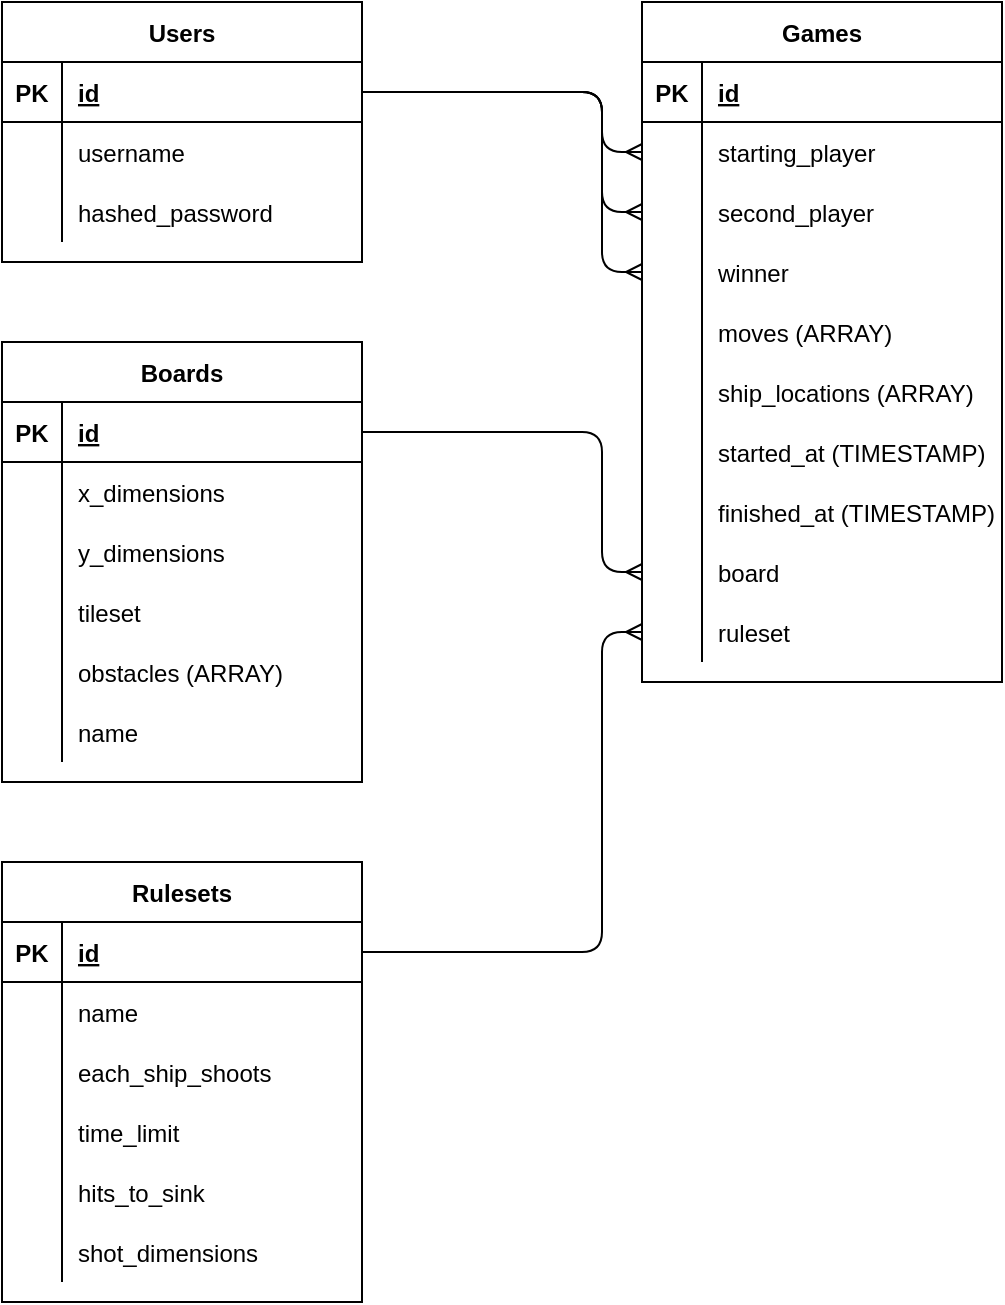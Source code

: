 <mxfile version="14.6.5" type="device"><diagram id="R2lEEEUBdFMjLlhIrx00" name="Page-1"><mxGraphModel dx="1131" dy="788" grid="1" gridSize="10" guides="1" tooltips="1" connect="1" arrows="1" fold="1" page="1" pageScale="1" pageWidth="850" pageHeight="1100" math="0" shadow="0" extFonts="Permanent Marker^https://fonts.googleapis.com/css?family=Permanent+Marker"><root><mxCell id="0"/><mxCell id="1" parent="0"/><mxCell id="bT2ivWCN2r1hV7iVX9Qi-18" value="Users" style="shape=table;startSize=30;container=1;collapsible=1;childLayout=tableLayout;fixedRows=1;rowLines=0;fontStyle=1;align=center;resizeLast=1;" parent="1" vertex="1"><mxGeometry x="100" y="190" width="180" height="130" as="geometry"/></mxCell><mxCell id="bT2ivWCN2r1hV7iVX9Qi-19" value="" style="shape=partialRectangle;collapsible=0;dropTarget=0;pointerEvents=0;fillColor=none;top=0;left=0;bottom=1;right=0;points=[[0,0.5],[1,0.5]];portConstraint=eastwest;" parent="bT2ivWCN2r1hV7iVX9Qi-18" vertex="1"><mxGeometry y="30" width="180" height="30" as="geometry"/></mxCell><mxCell id="bT2ivWCN2r1hV7iVX9Qi-20" value="PK" style="shape=partialRectangle;connectable=0;fillColor=none;top=0;left=0;bottom=0;right=0;fontStyle=1;overflow=hidden;" parent="bT2ivWCN2r1hV7iVX9Qi-19" vertex="1"><mxGeometry width="30" height="30" as="geometry"/></mxCell><mxCell id="bT2ivWCN2r1hV7iVX9Qi-21" value="id" style="shape=partialRectangle;connectable=0;fillColor=none;top=0;left=0;bottom=0;right=0;align=left;spacingLeft=6;fontStyle=5;overflow=hidden;" parent="bT2ivWCN2r1hV7iVX9Qi-19" vertex="1"><mxGeometry x="30" width="150" height="30" as="geometry"/></mxCell><mxCell id="bT2ivWCN2r1hV7iVX9Qi-22" value="" style="shape=partialRectangle;collapsible=0;dropTarget=0;pointerEvents=0;fillColor=none;top=0;left=0;bottom=0;right=0;points=[[0,0.5],[1,0.5]];portConstraint=eastwest;" parent="bT2ivWCN2r1hV7iVX9Qi-18" vertex="1"><mxGeometry y="60" width="180" height="30" as="geometry"/></mxCell><mxCell id="bT2ivWCN2r1hV7iVX9Qi-23" value="" style="shape=partialRectangle;connectable=0;fillColor=none;top=0;left=0;bottom=0;right=0;editable=1;overflow=hidden;" parent="bT2ivWCN2r1hV7iVX9Qi-22" vertex="1"><mxGeometry width="30" height="30" as="geometry"/></mxCell><mxCell id="bT2ivWCN2r1hV7iVX9Qi-24" value="username" style="shape=partialRectangle;connectable=0;fillColor=none;top=0;left=0;bottom=0;right=0;align=left;spacingLeft=6;overflow=hidden;" parent="bT2ivWCN2r1hV7iVX9Qi-22" vertex="1"><mxGeometry x="30" width="150" height="30" as="geometry"/></mxCell><mxCell id="bT2ivWCN2r1hV7iVX9Qi-25" value="" style="shape=partialRectangle;collapsible=0;dropTarget=0;pointerEvents=0;fillColor=none;top=0;left=0;bottom=0;right=0;points=[[0,0.5],[1,0.5]];portConstraint=eastwest;" parent="bT2ivWCN2r1hV7iVX9Qi-18" vertex="1"><mxGeometry y="90" width="180" height="30" as="geometry"/></mxCell><mxCell id="bT2ivWCN2r1hV7iVX9Qi-26" value="" style="shape=partialRectangle;connectable=0;fillColor=none;top=0;left=0;bottom=0;right=0;editable=1;overflow=hidden;" parent="bT2ivWCN2r1hV7iVX9Qi-25" vertex="1"><mxGeometry width="30" height="30" as="geometry"/></mxCell><mxCell id="bT2ivWCN2r1hV7iVX9Qi-27" value="hashed_password" style="shape=partialRectangle;connectable=0;fillColor=none;top=0;left=0;bottom=0;right=0;align=left;spacingLeft=6;overflow=hidden;" parent="bT2ivWCN2r1hV7iVX9Qi-25" vertex="1"><mxGeometry x="30" width="150" height="30" as="geometry"/></mxCell><mxCell id="bT2ivWCN2r1hV7iVX9Qi-31" value="Games" style="shape=table;startSize=30;container=1;collapsible=1;childLayout=tableLayout;fixedRows=1;rowLines=0;fontStyle=1;align=center;resizeLast=1;" parent="1" vertex="1"><mxGeometry x="420" y="190" width="180" height="340" as="geometry"/></mxCell><mxCell id="bT2ivWCN2r1hV7iVX9Qi-32" value="" style="shape=partialRectangle;collapsible=0;dropTarget=0;pointerEvents=0;fillColor=none;top=0;left=0;bottom=1;right=0;points=[[0,0.5],[1,0.5]];portConstraint=eastwest;" parent="bT2ivWCN2r1hV7iVX9Qi-31" vertex="1"><mxGeometry y="30" width="180" height="30" as="geometry"/></mxCell><mxCell id="bT2ivWCN2r1hV7iVX9Qi-33" value="PK" style="shape=partialRectangle;connectable=0;fillColor=none;top=0;left=0;bottom=0;right=0;fontStyle=1;overflow=hidden;" parent="bT2ivWCN2r1hV7iVX9Qi-32" vertex="1"><mxGeometry width="30" height="30" as="geometry"/></mxCell><mxCell id="bT2ivWCN2r1hV7iVX9Qi-34" value="id" style="shape=partialRectangle;connectable=0;fillColor=none;top=0;left=0;bottom=0;right=0;align=left;spacingLeft=6;fontStyle=5;overflow=hidden;" parent="bT2ivWCN2r1hV7iVX9Qi-32" vertex="1"><mxGeometry x="30" width="150" height="30" as="geometry"/></mxCell><mxCell id="bT2ivWCN2r1hV7iVX9Qi-35" value="" style="shape=partialRectangle;collapsible=0;dropTarget=0;pointerEvents=0;fillColor=none;top=0;left=0;bottom=0;right=0;points=[[0,0.5],[1,0.5]];portConstraint=eastwest;" parent="bT2ivWCN2r1hV7iVX9Qi-31" vertex="1"><mxGeometry y="60" width="180" height="30" as="geometry"/></mxCell><mxCell id="bT2ivWCN2r1hV7iVX9Qi-36" value="" style="shape=partialRectangle;connectable=0;fillColor=none;top=0;left=0;bottom=0;right=0;editable=1;overflow=hidden;" parent="bT2ivWCN2r1hV7iVX9Qi-35" vertex="1"><mxGeometry width="30" height="30" as="geometry"/></mxCell><mxCell id="bT2ivWCN2r1hV7iVX9Qi-37" value="starting_player" style="shape=partialRectangle;connectable=0;fillColor=none;top=0;left=0;bottom=0;right=0;align=left;spacingLeft=6;overflow=hidden;" parent="bT2ivWCN2r1hV7iVX9Qi-35" vertex="1"><mxGeometry x="30" width="150" height="30" as="geometry"/></mxCell><mxCell id="bT2ivWCN2r1hV7iVX9Qi-38" value="" style="shape=partialRectangle;collapsible=0;dropTarget=0;pointerEvents=0;fillColor=none;top=0;left=0;bottom=0;right=0;points=[[0,0.5],[1,0.5]];portConstraint=eastwest;" parent="bT2ivWCN2r1hV7iVX9Qi-31" vertex="1"><mxGeometry y="90" width="180" height="30" as="geometry"/></mxCell><mxCell id="bT2ivWCN2r1hV7iVX9Qi-39" value="" style="shape=partialRectangle;connectable=0;fillColor=none;top=0;left=0;bottom=0;right=0;editable=1;overflow=hidden;" parent="bT2ivWCN2r1hV7iVX9Qi-38" vertex="1"><mxGeometry width="30" height="30" as="geometry"/></mxCell><mxCell id="bT2ivWCN2r1hV7iVX9Qi-40" value="second_player" style="shape=partialRectangle;connectable=0;fillColor=none;top=0;left=0;bottom=0;right=0;align=left;spacingLeft=6;overflow=hidden;" parent="bT2ivWCN2r1hV7iVX9Qi-38" vertex="1"><mxGeometry x="30" width="150" height="30" as="geometry"/></mxCell><mxCell id="bT2ivWCN2r1hV7iVX9Qi-49" value="" style="shape=partialRectangle;collapsible=0;dropTarget=0;pointerEvents=0;fillColor=none;top=0;left=0;bottom=0;right=0;points=[[0,0.5],[1,0.5]];portConstraint=eastwest;" parent="bT2ivWCN2r1hV7iVX9Qi-31" vertex="1"><mxGeometry y="120" width="180" height="30" as="geometry"/></mxCell><mxCell id="bT2ivWCN2r1hV7iVX9Qi-50" value="" style="shape=partialRectangle;connectable=0;fillColor=none;top=0;left=0;bottom=0;right=0;editable=1;overflow=hidden;" parent="bT2ivWCN2r1hV7iVX9Qi-49" vertex="1"><mxGeometry width="30" height="30" as="geometry"/></mxCell><mxCell id="bT2ivWCN2r1hV7iVX9Qi-51" value="winner" style="shape=partialRectangle;connectable=0;fillColor=none;top=0;left=0;bottom=0;right=0;align=left;spacingLeft=6;overflow=hidden;" parent="bT2ivWCN2r1hV7iVX9Qi-49" vertex="1"><mxGeometry x="30" width="150" height="30" as="geometry"/></mxCell><mxCell id="bT2ivWCN2r1hV7iVX9Qi-55" value="" style="shape=partialRectangle;collapsible=0;dropTarget=0;pointerEvents=0;fillColor=none;top=0;left=0;bottom=0;right=0;points=[[0,0.5],[1,0.5]];portConstraint=eastwest;" parent="bT2ivWCN2r1hV7iVX9Qi-31" vertex="1"><mxGeometry y="150" width="180" height="30" as="geometry"/></mxCell><mxCell id="bT2ivWCN2r1hV7iVX9Qi-56" value="" style="shape=partialRectangle;connectable=0;fillColor=none;top=0;left=0;bottom=0;right=0;editable=1;overflow=hidden;" parent="bT2ivWCN2r1hV7iVX9Qi-55" vertex="1"><mxGeometry width="30" height="30" as="geometry"/></mxCell><mxCell id="bT2ivWCN2r1hV7iVX9Qi-57" value="moves (ARRAY)" style="shape=partialRectangle;connectable=0;fillColor=none;top=0;left=0;bottom=0;right=0;align=left;spacingLeft=6;overflow=hidden;" parent="bT2ivWCN2r1hV7iVX9Qi-55" vertex="1"><mxGeometry x="30" width="150" height="30" as="geometry"/></mxCell><mxCell id="bT2ivWCN2r1hV7iVX9Qi-94" value="" style="shape=partialRectangle;collapsible=0;dropTarget=0;pointerEvents=0;fillColor=none;top=0;left=0;bottom=0;right=0;points=[[0,0.5],[1,0.5]];portConstraint=eastwest;" parent="bT2ivWCN2r1hV7iVX9Qi-31" vertex="1"><mxGeometry y="180" width="180" height="30" as="geometry"/></mxCell><mxCell id="bT2ivWCN2r1hV7iVX9Qi-95" value="" style="shape=partialRectangle;connectable=0;fillColor=none;top=0;left=0;bottom=0;right=0;editable=1;overflow=hidden;" parent="bT2ivWCN2r1hV7iVX9Qi-94" vertex="1"><mxGeometry width="30" height="30" as="geometry"/></mxCell><mxCell id="bT2ivWCN2r1hV7iVX9Qi-96" value="ship_locations (ARRAY)" style="shape=partialRectangle;connectable=0;fillColor=none;top=0;left=0;bottom=0;right=0;align=left;spacingLeft=6;overflow=hidden;" parent="bT2ivWCN2r1hV7iVX9Qi-94" vertex="1"><mxGeometry x="30" width="150" height="30" as="geometry"/></mxCell><mxCell id="bT2ivWCN2r1hV7iVX9Qi-59" value="" style="shape=partialRectangle;collapsible=0;dropTarget=0;pointerEvents=0;fillColor=none;top=0;left=0;bottom=0;right=0;points=[[0,0.5],[1,0.5]];portConstraint=eastwest;" parent="bT2ivWCN2r1hV7iVX9Qi-31" vertex="1"><mxGeometry y="210" width="180" height="30" as="geometry"/></mxCell><mxCell id="bT2ivWCN2r1hV7iVX9Qi-60" value="" style="shape=partialRectangle;connectable=0;fillColor=none;top=0;left=0;bottom=0;right=0;editable=1;overflow=hidden;" parent="bT2ivWCN2r1hV7iVX9Qi-59" vertex="1"><mxGeometry width="30" height="30" as="geometry"/></mxCell><mxCell id="bT2ivWCN2r1hV7iVX9Qi-61" value="started_at (TIMESTAMP)" style="shape=partialRectangle;connectable=0;fillColor=none;top=0;left=0;bottom=0;right=0;align=left;spacingLeft=6;overflow=hidden;" parent="bT2ivWCN2r1hV7iVX9Qi-59" vertex="1"><mxGeometry x="30" width="150" height="30" as="geometry"/></mxCell><mxCell id="bT2ivWCN2r1hV7iVX9Qi-62" value="" style="shape=partialRectangle;collapsible=0;dropTarget=0;pointerEvents=0;fillColor=none;top=0;left=0;bottom=0;right=0;points=[[0,0.5],[1,0.5]];portConstraint=eastwest;" parent="bT2ivWCN2r1hV7iVX9Qi-31" vertex="1"><mxGeometry y="240" width="180" height="30" as="geometry"/></mxCell><mxCell id="bT2ivWCN2r1hV7iVX9Qi-63" value="" style="shape=partialRectangle;connectable=0;fillColor=none;top=0;left=0;bottom=0;right=0;editable=1;overflow=hidden;" parent="bT2ivWCN2r1hV7iVX9Qi-62" vertex="1"><mxGeometry width="30" height="30" as="geometry"/></mxCell><mxCell id="bT2ivWCN2r1hV7iVX9Qi-64" value="finished_at (TIMESTAMP)" style="shape=partialRectangle;connectable=0;fillColor=none;top=0;left=0;bottom=0;right=0;align=left;spacingLeft=6;overflow=hidden;" parent="bT2ivWCN2r1hV7iVX9Qi-62" vertex="1"><mxGeometry x="30" width="150" height="30" as="geometry"/></mxCell><mxCell id="bT2ivWCN2r1hV7iVX9Qi-87" value="" style="shape=partialRectangle;collapsible=0;dropTarget=0;pointerEvents=0;fillColor=none;top=0;left=0;bottom=0;right=0;points=[[0,0.5],[1,0.5]];portConstraint=eastwest;" parent="bT2ivWCN2r1hV7iVX9Qi-31" vertex="1"><mxGeometry y="270" width="180" height="30" as="geometry"/></mxCell><mxCell id="bT2ivWCN2r1hV7iVX9Qi-88" value="" style="shape=partialRectangle;connectable=0;fillColor=none;top=0;left=0;bottom=0;right=0;editable=1;overflow=hidden;" parent="bT2ivWCN2r1hV7iVX9Qi-87" vertex="1"><mxGeometry width="30" height="30" as="geometry"/></mxCell><mxCell id="bT2ivWCN2r1hV7iVX9Qi-89" value="board" style="shape=partialRectangle;connectable=0;fillColor=none;top=0;left=0;bottom=0;right=0;align=left;spacingLeft=6;overflow=hidden;" parent="bT2ivWCN2r1hV7iVX9Qi-87" vertex="1"><mxGeometry x="30" width="150" height="30" as="geometry"/></mxCell><mxCell id="bT2ivWCN2r1hV7iVX9Qi-90" value="" style="shape=partialRectangle;collapsible=0;dropTarget=0;pointerEvents=0;fillColor=none;top=0;left=0;bottom=0;right=0;points=[[0,0.5],[1,0.5]];portConstraint=eastwest;" parent="bT2ivWCN2r1hV7iVX9Qi-31" vertex="1"><mxGeometry y="300" width="180" height="30" as="geometry"/></mxCell><mxCell id="bT2ivWCN2r1hV7iVX9Qi-91" value="" style="shape=partialRectangle;connectable=0;fillColor=none;top=0;left=0;bottom=0;right=0;editable=1;overflow=hidden;" parent="bT2ivWCN2r1hV7iVX9Qi-90" vertex="1"><mxGeometry width="30" height="30" as="geometry"/></mxCell><mxCell id="bT2ivWCN2r1hV7iVX9Qi-92" value="ruleset" style="shape=partialRectangle;connectable=0;fillColor=none;top=0;left=0;bottom=0;right=0;align=left;spacingLeft=6;overflow=hidden;" parent="bT2ivWCN2r1hV7iVX9Qi-90" vertex="1"><mxGeometry x="30" width="150" height="30" as="geometry"/></mxCell><mxCell id="bT2ivWCN2r1hV7iVX9Qi-41" value="" style="edgeStyle=elbowEdgeStyle;fontSize=12;html=1;endArrow=ERmany;exitX=1;exitY=0.5;exitDx=0;exitDy=0;entryX=0;entryY=0.5;entryDx=0;entryDy=0;" parent="1" source="bT2ivWCN2r1hV7iVX9Qi-19" target="bT2ivWCN2r1hV7iVX9Qi-35" edge="1"><mxGeometry width="100" height="100" relative="1" as="geometry"><mxPoint x="370" y="450" as="sourcePoint"/><mxPoint x="470" y="350" as="targetPoint"/><Array as="points"><mxPoint x="400" y="250"/></Array></mxGeometry></mxCell><mxCell id="bT2ivWCN2r1hV7iVX9Qi-42" value="" style="edgeStyle=elbowEdgeStyle;fontSize=12;html=1;endArrow=ERmany;exitX=1;exitY=0.5;exitDx=0;exitDy=0;entryX=0;entryY=0.5;entryDx=0;entryDy=0;" parent="1" source="bT2ivWCN2r1hV7iVX9Qi-19" target="bT2ivWCN2r1hV7iVX9Qi-38" edge="1"><mxGeometry width="100" height="100" relative="1" as="geometry"><mxPoint x="280" y="270" as="sourcePoint"/><mxPoint x="420" y="300" as="targetPoint"/><Array as="points"><mxPoint x="400" y="270"/></Array></mxGeometry></mxCell><mxCell id="bT2ivWCN2r1hV7iVX9Qi-58" value="" style="edgeStyle=elbowEdgeStyle;fontSize=12;html=1;endArrow=ERmany;exitX=1;exitY=0.5;exitDx=0;exitDy=0;entryX=0;entryY=0.5;entryDx=0;entryDy=0;" parent="1" source="bT2ivWCN2r1hV7iVX9Qi-19" target="bT2ivWCN2r1hV7iVX9Qi-49" edge="1"><mxGeometry width="100" height="100" relative="1" as="geometry"><mxPoint x="280" y="255" as="sourcePoint"/><mxPoint x="420" y="315" as="targetPoint"/><Array as="points"><mxPoint x="400" y="290"/></Array></mxGeometry></mxCell><mxCell id="bT2ivWCN2r1hV7iVX9Qi-65" value="Boards" style="shape=table;startSize=30;container=1;collapsible=1;childLayout=tableLayout;fixedRows=1;rowLines=0;fontStyle=1;align=center;resizeLast=1;" parent="1" vertex="1"><mxGeometry x="100" y="360" width="180" height="220" as="geometry"/></mxCell><mxCell id="bT2ivWCN2r1hV7iVX9Qi-66" value="" style="shape=partialRectangle;collapsible=0;dropTarget=0;pointerEvents=0;fillColor=none;top=0;left=0;bottom=1;right=0;points=[[0,0.5],[1,0.5]];portConstraint=eastwest;" parent="bT2ivWCN2r1hV7iVX9Qi-65" vertex="1"><mxGeometry y="30" width="180" height="30" as="geometry"/></mxCell><mxCell id="bT2ivWCN2r1hV7iVX9Qi-67" value="PK" style="shape=partialRectangle;connectable=0;fillColor=none;top=0;left=0;bottom=0;right=0;fontStyle=1;overflow=hidden;" parent="bT2ivWCN2r1hV7iVX9Qi-66" vertex="1"><mxGeometry width="30" height="30" as="geometry"/></mxCell><mxCell id="bT2ivWCN2r1hV7iVX9Qi-68" value="id" style="shape=partialRectangle;connectable=0;fillColor=none;top=0;left=0;bottom=0;right=0;align=left;spacingLeft=6;fontStyle=5;overflow=hidden;" parent="bT2ivWCN2r1hV7iVX9Qi-66" vertex="1"><mxGeometry x="30" width="150" height="30" as="geometry"/></mxCell><mxCell id="bT2ivWCN2r1hV7iVX9Qi-69" value="" style="shape=partialRectangle;collapsible=0;dropTarget=0;pointerEvents=0;fillColor=none;top=0;left=0;bottom=0;right=0;points=[[0,0.5],[1,0.5]];portConstraint=eastwest;" parent="bT2ivWCN2r1hV7iVX9Qi-65" vertex="1"><mxGeometry y="60" width="180" height="30" as="geometry"/></mxCell><mxCell id="bT2ivWCN2r1hV7iVX9Qi-70" value="" style="shape=partialRectangle;connectable=0;fillColor=none;top=0;left=0;bottom=0;right=0;editable=1;overflow=hidden;" parent="bT2ivWCN2r1hV7iVX9Qi-69" vertex="1"><mxGeometry width="30" height="30" as="geometry"/></mxCell><mxCell id="bT2ivWCN2r1hV7iVX9Qi-71" value="x_dimensions" style="shape=partialRectangle;connectable=0;fillColor=none;top=0;left=0;bottom=0;right=0;align=left;spacingLeft=6;overflow=hidden;" parent="bT2ivWCN2r1hV7iVX9Qi-69" vertex="1"><mxGeometry x="30" width="150" height="30" as="geometry"/></mxCell><mxCell id="bT2ivWCN2r1hV7iVX9Qi-72" value="" style="shape=partialRectangle;collapsible=0;dropTarget=0;pointerEvents=0;fillColor=none;top=0;left=0;bottom=0;right=0;points=[[0,0.5],[1,0.5]];portConstraint=eastwest;" parent="bT2ivWCN2r1hV7iVX9Qi-65" vertex="1"><mxGeometry y="90" width="180" height="30" as="geometry"/></mxCell><mxCell id="bT2ivWCN2r1hV7iVX9Qi-73" value="" style="shape=partialRectangle;connectable=0;fillColor=none;top=0;left=0;bottom=0;right=0;editable=1;overflow=hidden;" parent="bT2ivWCN2r1hV7iVX9Qi-72" vertex="1"><mxGeometry width="30" height="30" as="geometry"/></mxCell><mxCell id="bT2ivWCN2r1hV7iVX9Qi-74" value="y_dimensions" style="shape=partialRectangle;connectable=0;fillColor=none;top=0;left=0;bottom=0;right=0;align=left;spacingLeft=6;overflow=hidden;" parent="bT2ivWCN2r1hV7iVX9Qi-72" vertex="1"><mxGeometry x="30" width="150" height="30" as="geometry"/></mxCell><mxCell id="bT2ivWCN2r1hV7iVX9Qi-75" value="" style="shape=partialRectangle;collapsible=0;dropTarget=0;pointerEvents=0;fillColor=none;top=0;left=0;bottom=0;right=0;points=[[0,0.5],[1,0.5]];portConstraint=eastwest;" parent="bT2ivWCN2r1hV7iVX9Qi-65" vertex="1"><mxGeometry y="120" width="180" height="30" as="geometry"/></mxCell><mxCell id="bT2ivWCN2r1hV7iVX9Qi-76" value="" style="shape=partialRectangle;connectable=0;fillColor=none;top=0;left=0;bottom=0;right=0;editable=1;overflow=hidden;" parent="bT2ivWCN2r1hV7iVX9Qi-75" vertex="1"><mxGeometry width="30" height="30" as="geometry"/></mxCell><mxCell id="bT2ivWCN2r1hV7iVX9Qi-77" value="tileset" style="shape=partialRectangle;connectable=0;fillColor=none;top=0;left=0;bottom=0;right=0;align=left;spacingLeft=6;overflow=hidden;" parent="bT2ivWCN2r1hV7iVX9Qi-75" vertex="1"><mxGeometry x="30" width="150" height="30" as="geometry"/></mxCell><mxCell id="bT2ivWCN2r1hV7iVX9Qi-78" value="" style="shape=partialRectangle;collapsible=0;dropTarget=0;pointerEvents=0;fillColor=none;top=0;left=0;bottom=0;right=0;points=[[0,0.5],[1,0.5]];portConstraint=eastwest;" parent="bT2ivWCN2r1hV7iVX9Qi-65" vertex="1"><mxGeometry y="150" width="180" height="30" as="geometry"/></mxCell><mxCell id="bT2ivWCN2r1hV7iVX9Qi-79" value="" style="shape=partialRectangle;connectable=0;fillColor=none;top=0;left=0;bottom=0;right=0;editable=1;overflow=hidden;" parent="bT2ivWCN2r1hV7iVX9Qi-78" vertex="1"><mxGeometry width="30" height="30" as="geometry"/></mxCell><mxCell id="bT2ivWCN2r1hV7iVX9Qi-80" value="obstacles (ARRAY)" style="shape=partialRectangle;connectable=0;fillColor=none;top=0;left=0;bottom=0;right=0;align=left;spacingLeft=6;overflow=hidden;" parent="bT2ivWCN2r1hV7iVX9Qi-78" vertex="1"><mxGeometry x="30" width="150" height="30" as="geometry"/></mxCell><mxCell id="bT2ivWCN2r1hV7iVX9Qi-116" value="" style="shape=partialRectangle;collapsible=0;dropTarget=0;pointerEvents=0;fillColor=none;top=0;left=0;bottom=0;right=0;points=[[0,0.5],[1,0.5]];portConstraint=eastwest;" parent="bT2ivWCN2r1hV7iVX9Qi-65" vertex="1"><mxGeometry y="180" width="180" height="30" as="geometry"/></mxCell><mxCell id="bT2ivWCN2r1hV7iVX9Qi-117" value="" style="shape=partialRectangle;connectable=0;fillColor=none;top=0;left=0;bottom=0;right=0;editable=1;overflow=hidden;" parent="bT2ivWCN2r1hV7iVX9Qi-116" vertex="1"><mxGeometry width="30" height="30" as="geometry"/></mxCell><mxCell id="bT2ivWCN2r1hV7iVX9Qi-118" value="name" style="shape=partialRectangle;connectable=0;fillColor=none;top=0;left=0;bottom=0;right=0;align=left;spacingLeft=6;overflow=hidden;" parent="bT2ivWCN2r1hV7iVX9Qi-116" vertex="1"><mxGeometry x="30" width="150" height="30" as="geometry"/></mxCell><mxCell id="bT2ivWCN2r1hV7iVX9Qi-93" value="" style="edgeStyle=elbowEdgeStyle;fontSize=12;html=1;endArrow=ERmany;exitX=1;exitY=0.5;exitDx=0;exitDy=0;entryX=0;entryY=0.5;entryDx=0;entryDy=0;" parent="1" source="bT2ivWCN2r1hV7iVX9Qi-66" target="bT2ivWCN2r1hV7iVX9Qi-87" edge="1"><mxGeometry width="100" height="100" relative="1" as="geometry"><mxPoint x="290" y="245" as="sourcePoint"/><mxPoint x="430" y="335" as="targetPoint"/><Array as="points"><mxPoint x="400" y="430"/></Array></mxGeometry></mxCell><mxCell id="bT2ivWCN2r1hV7iVX9Qi-97" value="Rulesets" style="shape=table;startSize=30;container=1;collapsible=1;childLayout=tableLayout;fixedRows=1;rowLines=0;fontStyle=1;align=center;resizeLast=1;" parent="1" vertex="1"><mxGeometry x="100" y="620" width="180" height="220" as="geometry"/></mxCell><mxCell id="bT2ivWCN2r1hV7iVX9Qi-98" value="" style="shape=partialRectangle;collapsible=0;dropTarget=0;pointerEvents=0;fillColor=none;top=0;left=0;bottom=1;right=0;points=[[0,0.5],[1,0.5]];portConstraint=eastwest;" parent="bT2ivWCN2r1hV7iVX9Qi-97" vertex="1"><mxGeometry y="30" width="180" height="30" as="geometry"/></mxCell><mxCell id="bT2ivWCN2r1hV7iVX9Qi-99" value="PK" style="shape=partialRectangle;connectable=0;fillColor=none;top=0;left=0;bottom=0;right=0;fontStyle=1;overflow=hidden;" parent="bT2ivWCN2r1hV7iVX9Qi-98" vertex="1"><mxGeometry width="30" height="30" as="geometry"/></mxCell><mxCell id="bT2ivWCN2r1hV7iVX9Qi-100" value="id" style="shape=partialRectangle;connectable=0;fillColor=none;top=0;left=0;bottom=0;right=0;align=left;spacingLeft=6;fontStyle=5;overflow=hidden;" parent="bT2ivWCN2r1hV7iVX9Qi-98" vertex="1"><mxGeometry x="30" width="150" height="30" as="geometry"/></mxCell><mxCell id="bT2ivWCN2r1hV7iVX9Qi-113" value="" style="shape=partialRectangle;collapsible=0;dropTarget=0;pointerEvents=0;fillColor=none;top=0;left=0;bottom=0;right=0;points=[[0,0.5],[1,0.5]];portConstraint=eastwest;" parent="bT2ivWCN2r1hV7iVX9Qi-97" vertex="1"><mxGeometry y="60" width="180" height="30" as="geometry"/></mxCell><mxCell id="bT2ivWCN2r1hV7iVX9Qi-114" value="" style="shape=partialRectangle;connectable=0;fillColor=none;top=0;left=0;bottom=0;right=0;editable=1;overflow=hidden;" parent="bT2ivWCN2r1hV7iVX9Qi-113" vertex="1"><mxGeometry width="30" height="30" as="geometry"/></mxCell><mxCell id="bT2ivWCN2r1hV7iVX9Qi-115" value="name" style="shape=partialRectangle;connectable=0;fillColor=none;top=0;left=0;bottom=0;right=0;align=left;spacingLeft=6;overflow=hidden;" parent="bT2ivWCN2r1hV7iVX9Qi-113" vertex="1"><mxGeometry x="30" width="150" height="30" as="geometry"/></mxCell><mxCell id="bT2ivWCN2r1hV7iVX9Qi-101" value="" style="shape=partialRectangle;collapsible=0;dropTarget=0;pointerEvents=0;fillColor=none;top=0;left=0;bottom=0;right=0;points=[[0,0.5],[1,0.5]];portConstraint=eastwest;" parent="bT2ivWCN2r1hV7iVX9Qi-97" vertex="1"><mxGeometry y="90" width="180" height="30" as="geometry"/></mxCell><mxCell id="bT2ivWCN2r1hV7iVX9Qi-102" value="" style="shape=partialRectangle;connectable=0;fillColor=none;top=0;left=0;bottom=0;right=0;editable=1;overflow=hidden;" parent="bT2ivWCN2r1hV7iVX9Qi-101" vertex="1"><mxGeometry width="30" height="30" as="geometry"/></mxCell><mxCell id="bT2ivWCN2r1hV7iVX9Qi-103" value="each_ship_shoots" style="shape=partialRectangle;connectable=0;fillColor=none;top=0;left=0;bottom=0;right=0;align=left;spacingLeft=6;overflow=hidden;" parent="bT2ivWCN2r1hV7iVX9Qi-101" vertex="1"><mxGeometry x="30" width="150" height="30" as="geometry"/></mxCell><mxCell id="bT2ivWCN2r1hV7iVX9Qi-104" value="" style="shape=partialRectangle;collapsible=0;dropTarget=0;pointerEvents=0;fillColor=none;top=0;left=0;bottom=0;right=0;points=[[0,0.5],[1,0.5]];portConstraint=eastwest;" parent="bT2ivWCN2r1hV7iVX9Qi-97" vertex="1"><mxGeometry y="120" width="180" height="30" as="geometry"/></mxCell><mxCell id="bT2ivWCN2r1hV7iVX9Qi-105" value="" style="shape=partialRectangle;connectable=0;fillColor=none;top=0;left=0;bottom=0;right=0;editable=1;overflow=hidden;" parent="bT2ivWCN2r1hV7iVX9Qi-104" vertex="1"><mxGeometry width="30" height="30" as="geometry"/></mxCell><mxCell id="bT2ivWCN2r1hV7iVX9Qi-106" value="time_limit" style="shape=partialRectangle;connectable=0;fillColor=none;top=0;left=0;bottom=0;right=0;align=left;spacingLeft=6;overflow=hidden;" parent="bT2ivWCN2r1hV7iVX9Qi-104" vertex="1"><mxGeometry x="30" width="150" height="30" as="geometry"/></mxCell><mxCell id="bT2ivWCN2r1hV7iVX9Qi-107" value="" style="shape=partialRectangle;collapsible=0;dropTarget=0;pointerEvents=0;fillColor=none;top=0;left=0;bottom=0;right=0;points=[[0,0.5],[1,0.5]];portConstraint=eastwest;" parent="bT2ivWCN2r1hV7iVX9Qi-97" vertex="1"><mxGeometry y="150" width="180" height="30" as="geometry"/></mxCell><mxCell id="bT2ivWCN2r1hV7iVX9Qi-108" value="" style="shape=partialRectangle;connectable=0;fillColor=none;top=0;left=0;bottom=0;right=0;editable=1;overflow=hidden;" parent="bT2ivWCN2r1hV7iVX9Qi-107" vertex="1"><mxGeometry width="30" height="30" as="geometry"/></mxCell><mxCell id="bT2ivWCN2r1hV7iVX9Qi-109" value="hits_to_sink" style="shape=partialRectangle;connectable=0;fillColor=none;top=0;left=0;bottom=0;right=0;align=left;spacingLeft=6;overflow=hidden;" parent="bT2ivWCN2r1hV7iVX9Qi-107" vertex="1"><mxGeometry x="30" width="150" height="30" as="geometry"/></mxCell><mxCell id="bT2ivWCN2r1hV7iVX9Qi-125" value="" style="shape=partialRectangle;collapsible=0;dropTarget=0;pointerEvents=0;fillColor=none;top=0;left=0;bottom=0;right=0;points=[[0,0.5],[1,0.5]];portConstraint=eastwest;" parent="bT2ivWCN2r1hV7iVX9Qi-97" vertex="1"><mxGeometry y="180" width="180" height="30" as="geometry"/></mxCell><mxCell id="bT2ivWCN2r1hV7iVX9Qi-126" value="" style="shape=partialRectangle;connectable=0;fillColor=none;top=0;left=0;bottom=0;right=0;editable=1;overflow=hidden;" parent="bT2ivWCN2r1hV7iVX9Qi-125" vertex="1"><mxGeometry width="30" height="30" as="geometry"/></mxCell><mxCell id="bT2ivWCN2r1hV7iVX9Qi-127" value="shot_dimensions" style="shape=partialRectangle;connectable=0;fillColor=none;top=0;left=0;bottom=0;right=0;align=left;spacingLeft=6;overflow=hidden;" parent="bT2ivWCN2r1hV7iVX9Qi-125" vertex="1"><mxGeometry x="30" width="150" height="30" as="geometry"/></mxCell><mxCell id="bT2ivWCN2r1hV7iVX9Qi-128" value="" style="edgeStyle=elbowEdgeStyle;fontSize=12;html=1;endArrow=ERmany;exitX=1;exitY=0.5;exitDx=0;exitDy=0;entryX=0;entryY=0.5;entryDx=0;entryDy=0;" parent="1" source="bT2ivWCN2r1hV7iVX9Qi-98" target="bT2ivWCN2r1hV7iVX9Qi-90" edge="1"><mxGeometry width="100" height="100" relative="1" as="geometry"><mxPoint x="300" y="660" as="sourcePoint"/><mxPoint x="440" y="730" as="targetPoint"/><Array as="points"><mxPoint x="400" y="580"/></Array></mxGeometry></mxCell></root></mxGraphModel></diagram></mxfile>